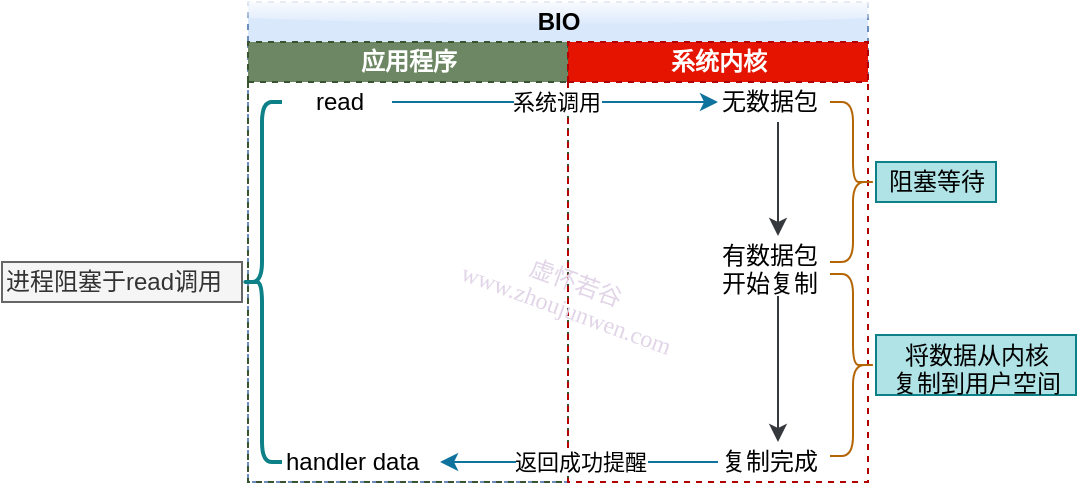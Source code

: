 <mxfile version="12.2.0" type="github" pages="1">
  <diagram id="76jUIuQizO4VcRSTOOHb" name="第 1 页">
    <mxGraphModel dx="1412" dy="932" grid="1" gridSize="10" guides="1" tooltips="1" connect="1" arrows="1" fold="1" page="1" pageScale="1" pageWidth="827" pageHeight="1169" math="0" shadow="0">
      <root>
        <mxCell id="0"/>
        <mxCell id="1" parent="0"/>
        <mxCell id="dnrKAYSTAJrOGpCSW4QO-23" value="BIO" style="swimlane;html=1;childLayout=stackLayout;resizeParent=1;resizeParentMax=0;startSize=20;fillColor=#dae8fc;strokeColor=#6c8ebf;rounded=0;swimlaneLine=0;glass=1;dashed=1;" vertex="1" parent="1">
          <mxGeometry x="183" y="220" width="310" height="240" as="geometry">
            <mxRectangle x="186" y="220" width="50" height="20" as="alternateBounds"/>
          </mxGeometry>
        </mxCell>
        <mxCell id="dnrKAYSTAJrOGpCSW4QO-24" value="应用程序" style="swimlane;html=1;startSize=20;fillColor=#6d8764;strokeColor=#3A5431;dashed=1;fontColor=#ffffff;" vertex="1" parent="dnrKAYSTAJrOGpCSW4QO-23">
          <mxGeometry y="20" width="160" height="220" as="geometry">
            <mxRectangle y="20" width="20" height="230" as="alternateBounds"/>
          </mxGeometry>
        </mxCell>
        <mxCell id="dnrKAYSTAJrOGpCSW4QO-25" value="系统内核" style="swimlane;html=1;startSize=20;fillColor=#e51400;strokeColor=#B20000;dashed=1;fontColor=#ffffff;" vertex="1" parent="dnrKAYSTAJrOGpCSW4QO-23">
          <mxGeometry x="160" y="20" width="150" height="220" as="geometry">
            <mxRectangle x="150" y="20" width="20" height="230" as="alternateBounds"/>
          </mxGeometry>
        </mxCell>
        <mxCell id="dnrKAYSTAJrOGpCSW4QO-27" value="虚怀若谷&lt;br&gt;www.zhoujunwen.com" style="text;html=1;resizable=0;points=[];autosize=1;align=center;verticalAlign=top;spacingTop=-4;fontColor=#E1D5E7;labelBackgroundColor=none;labelBorderColor=none;rounded=0;glass=1;shadow=0;comic=0;fontFamily=Comic Sans MS;rotation=20;" vertex="1" parent="dnrKAYSTAJrOGpCSW4QO-25">
          <mxGeometry x="-63" y="110" width="130" height="30" as="geometry"/>
        </mxCell>
        <mxCell id="dnrKAYSTAJrOGpCSW4QO-3" value="" style="shape=curlyBracket;whiteSpace=wrap;html=1;rounded=1;strokeWidth=2;fillColor=#b0e3e6;strokeColor=#0e8088;" vertex="1" parent="1">
          <mxGeometry x="180" y="270" width="20" height="180" as="geometry"/>
        </mxCell>
        <mxCell id="dnrKAYSTAJrOGpCSW4QO-6" value="系统调用" style="edgeStyle=orthogonalEdgeStyle;rounded=0;orthogonalLoop=1;jettySize=auto;html=1;fillColor=#b1ddf0;strokeColor=#10739e;" edge="1" parent="1" source="dnrKAYSTAJrOGpCSW4QO-4" target="dnrKAYSTAJrOGpCSW4QO-5">
          <mxGeometry relative="1" as="geometry"/>
        </mxCell>
        <mxCell id="dnrKAYSTAJrOGpCSW4QO-4" value="read" style="text;html=1;resizable=0;points=[];autosize=1;align=left;verticalAlign=top;spacingTop=-4;" vertex="1" parent="1">
          <mxGeometry x="215" y="260" width="40" height="20" as="geometry"/>
        </mxCell>
        <mxCell id="dnrKAYSTAJrOGpCSW4QO-9" style="edgeStyle=orthogonalEdgeStyle;rounded=0;orthogonalLoop=1;jettySize=auto;html=1;fillColor=#ffcc99;strokeColor=#36393d;" edge="1" parent="1" source="dnrKAYSTAJrOGpCSW4QO-5" target="dnrKAYSTAJrOGpCSW4QO-8">
          <mxGeometry relative="1" as="geometry"/>
        </mxCell>
        <mxCell id="dnrKAYSTAJrOGpCSW4QO-5" value="无数据包" style="text;html=1;resizable=0;points=[];autosize=1;align=left;verticalAlign=top;spacingTop=-4;" vertex="1" parent="1">
          <mxGeometry x="418" y="260" width="60" height="20" as="geometry"/>
        </mxCell>
        <mxCell id="dnrKAYSTAJrOGpCSW4QO-15" style="edgeStyle=orthogonalEdgeStyle;rounded=0;orthogonalLoop=1;jettySize=auto;html=1;fillColor=#ffcc99;strokeColor=#36393d;" edge="1" parent="1" source="dnrKAYSTAJrOGpCSW4QO-8" target="dnrKAYSTAJrOGpCSW4QO-13">
          <mxGeometry relative="1" as="geometry"/>
        </mxCell>
        <mxCell id="dnrKAYSTAJrOGpCSW4QO-8" value="有数据包&lt;br&gt;开始复制" style="text;html=1;resizable=0;points=[];autosize=1;align=left;verticalAlign=top;spacingTop=-4;" vertex="1" parent="1">
          <mxGeometry x="418" y="337" width="60" height="30" as="geometry"/>
        </mxCell>
        <mxCell id="dnrKAYSTAJrOGpCSW4QO-10" value="" style="shape=curlyBracket;whiteSpace=wrap;html=1;rounded=1;rotation=180;fillColor=#fad7ac;strokeColor=#b46504;" vertex="1" parent="1">
          <mxGeometry x="474" y="270" width="23" height="80" as="geometry"/>
        </mxCell>
        <mxCell id="dnrKAYSTAJrOGpCSW4QO-12" value="阻塞等待" style="text;html=1;resizable=0;points=[];autosize=1;align=center;verticalAlign=top;spacingTop=-4;fillColor=#b0e3e6;strokeColor=#0e8088;" vertex="1" parent="1">
          <mxGeometry x="497" y="300" width="60" height="20" as="geometry"/>
        </mxCell>
        <mxCell id="dnrKAYSTAJrOGpCSW4QO-18" value="返回成功提醒" style="edgeStyle=orthogonalEdgeStyle;rounded=0;orthogonalLoop=1;jettySize=auto;html=1;entryX=0.988;entryY=0.5;entryDx=0;entryDy=0;entryPerimeter=0;fillColor=#b1ddf0;strokeColor=#10739e;" edge="1" parent="1" source="dnrKAYSTAJrOGpCSW4QO-13" target="dnrKAYSTAJrOGpCSW4QO-17">
          <mxGeometry relative="1" as="geometry"/>
        </mxCell>
        <mxCell id="dnrKAYSTAJrOGpCSW4QO-13" value="复制完成" style="text;html=1;resizable=0;points=[];autosize=1;align=left;verticalAlign=top;spacingTop=-4;" vertex="1" parent="1">
          <mxGeometry x="418" y="440" width="60" height="20" as="geometry"/>
        </mxCell>
        <mxCell id="dnrKAYSTAJrOGpCSW4QO-16" value="" style="shape=curlyBracket;whiteSpace=wrap;html=1;rounded=1;rotation=180;fillColor=#fad7ac;strokeColor=#b46504;" vertex="1" parent="1">
          <mxGeometry x="474" y="356" width="23" height="91" as="geometry"/>
        </mxCell>
        <mxCell id="dnrKAYSTAJrOGpCSW4QO-17" value="handler data" style="text;html=1;resizable=0;points=[];autosize=1;align=left;verticalAlign=top;spacingTop=-4;" vertex="1" parent="1">
          <mxGeometry x="200" y="440" width="80" height="20" as="geometry"/>
        </mxCell>
        <mxCell id="dnrKAYSTAJrOGpCSW4QO-19" value="将数据从内核&lt;br&gt;复制到用户空间" style="text;html=1;resizable=0;points=[];autosize=1;align=center;verticalAlign=top;spacingTop=-4;fillColor=#b0e3e6;strokeColor=#0e8088;" vertex="1" parent="1">
          <mxGeometry x="497" y="386.5" width="100" height="30" as="geometry"/>
        </mxCell>
        <mxCell id="dnrKAYSTAJrOGpCSW4QO-20" value="进程阻塞于read调用" style="text;html=1;resizable=0;points=[];autosize=1;align=left;verticalAlign=top;spacingTop=-4;fillColor=#f5f5f5;strokeColor=#666666;fontColor=#333333;" vertex="1" parent="1">
          <mxGeometry x="60" y="350" width="120" height="20" as="geometry"/>
        </mxCell>
      </root>
    </mxGraphModel>
  </diagram>
</mxfile>
